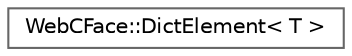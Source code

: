 digraph "Graphical Class Hierarchy"
{
 // LATEX_PDF_SIZE
  bgcolor="transparent";
  edge [fontname=Helvetica,fontsize=10,labelfontname=Helvetica,labelfontsize=10];
  node [fontname=Helvetica,fontsize=10,shape=box,height=0.2,width=0.4];
  rankdir="LR";
  Node0 [id="Node000000",label="WebCFace::DictElement\< T \>",height=0.2,width=0.4,color="grey40", fillcolor="white", style="filled",URL="$structWebCFace_1_1Common_1_1DictElement.html",tooltip="keyとvalueの1ペア"];
}
